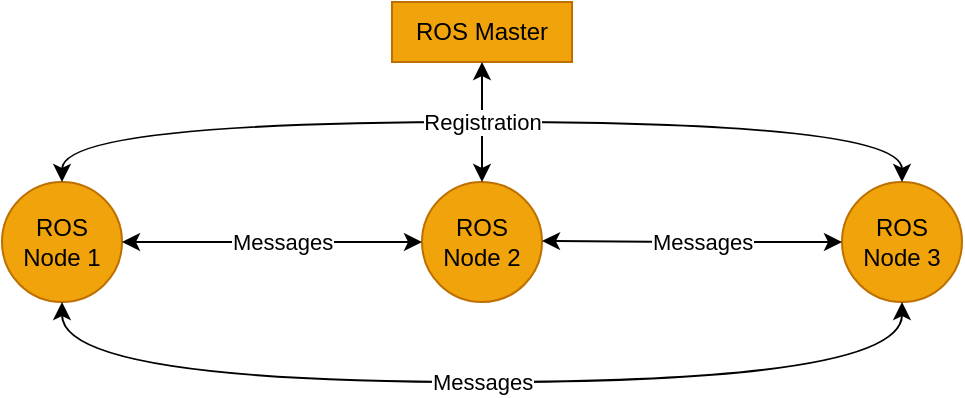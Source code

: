 <mxfile version="14.5.1" type="device"><diagram id="gvfypthtSo4LmyFIOMvb" name="Page-1"><mxGraphModel dx="1355" dy="825" grid="0" gridSize="10" guides="1" tooltips="1" connect="1" arrows="1" fold="1" page="1" pageScale="1" pageWidth="850" pageHeight="1100" math="0" shadow="0"><root><mxCell id="0"/><mxCell id="1" parent="0"/><mxCell id="joOSuoQb3K8tcKTk237g-1" value="&lt;font color=&quot;#000000&quot;&gt;ROS&lt;br&gt;Node 1&lt;/font&gt;" style="ellipse;whiteSpace=wrap;html=1;aspect=fixed;fillColor=#f0a30a;strokeColor=#BD7000;fontColor=#ffffff;" parent="1" vertex="1"><mxGeometry x="140" y="360" width="60" height="60" as="geometry"/></mxCell><mxCell id="joOSuoQb3K8tcKTk237g-2" value="&lt;font color=&quot;#000000&quot;&gt;ROS&lt;br&gt;Node 2&lt;/font&gt;" style="ellipse;whiteSpace=wrap;html=1;aspect=fixed;fillColor=#f0a30a;strokeColor=#BD7000;fontColor=#ffffff;" parent="1" vertex="1"><mxGeometry x="350" y="360" width="60" height="60" as="geometry"/></mxCell><mxCell id="joOSuoQb3K8tcKTk237g-3" value="&lt;font color=&quot;#000000&quot;&gt;ROS&lt;br&gt;Node 3&lt;/font&gt;" style="ellipse;whiteSpace=wrap;html=1;aspect=fixed;fillColor=#f0a30a;strokeColor=#BD7000;fontColor=#ffffff;" parent="1" vertex="1"><mxGeometry x="560" y="360" width="60" height="60" as="geometry"/></mxCell><mxCell id="joOSuoQb3K8tcKTk237g-4" value="&lt;font color=&quot;#000000&quot;&gt;ROS Master&lt;/font&gt;" style="rounded=0;whiteSpace=wrap;html=1;fillColor=#f0a30a;strokeColor=#BD7000;fontColor=#ffffff;" parent="1" vertex="1"><mxGeometry x="335" y="270" width="90" height="30" as="geometry"/></mxCell><mxCell id="joOSuoQb3K8tcKTk237g-5" value="" style="endArrow=classic;startArrow=classic;html=1;entryX=0.5;entryY=1;entryDx=0;entryDy=0;exitX=0.5;exitY=1;exitDx=0;exitDy=0;edgeStyle=orthogonalEdgeStyle;curved=1;" parent="1" source="joOSuoQb3K8tcKTk237g-1" target="joOSuoQb3K8tcKTk237g-3" edge="1"><mxGeometry width="50" height="50" relative="1" as="geometry"><mxPoint x="390" y="550" as="sourcePoint"/><mxPoint x="440" y="500" as="targetPoint"/><Array as="points"><mxPoint x="170" y="460"/><mxPoint x="590" y="460"/></Array></mxGeometry></mxCell><mxCell id="joOSuoQb3K8tcKTk237g-20" value="Messages" style="edgeLabel;html=1;align=center;verticalAlign=middle;resizable=0;points=[];" parent="joOSuoQb3K8tcKTk237g-5" vertex="1" connectable="0"><mxGeometry x="-0.048" relative="1" as="geometry"><mxPoint x="12" as="offset"/></mxGeometry></mxCell><mxCell id="joOSuoQb3K8tcKTk237g-6" value="" style="endArrow=classic;startArrow=classic;html=1;entryX=0;entryY=0.5;entryDx=0;entryDy=0;exitX=1;exitY=0.5;exitDx=0;exitDy=0;" parent="1" source="joOSuoQb3K8tcKTk237g-1" target="joOSuoQb3K8tcKTk237g-2" edge="1"><mxGeometry width="50" height="50" relative="1" as="geometry"><mxPoint x="60" y="460" as="sourcePoint"/><mxPoint x="110" y="410" as="targetPoint"/><Array as="points"><mxPoint x="280" y="390"/></Array></mxGeometry></mxCell><mxCell id="joOSuoQb3K8tcKTk237g-18" value="Messages" style="edgeLabel;html=1;align=center;verticalAlign=middle;resizable=0;points=[];" parent="joOSuoQb3K8tcKTk237g-6" vertex="1" connectable="0"><mxGeometry x="-0.08" relative="1" as="geometry"><mxPoint x="11" as="offset"/></mxGeometry></mxCell><mxCell id="joOSuoQb3K8tcKTk237g-7" value="" style="endArrow=classic;startArrow=classic;html=1;exitX=1;exitY=0.5;exitDx=0;exitDy=0;" parent="1" target="joOSuoQb3K8tcKTk237g-3" edge="1"><mxGeometry width="50" height="50" relative="1" as="geometry"><mxPoint x="410" y="389.5" as="sourcePoint"/><mxPoint x="530" y="390" as="targetPoint"/><Array as="points"><mxPoint x="490" y="390"/></Array></mxGeometry></mxCell><mxCell id="joOSuoQb3K8tcKTk237g-19" value="Messages" style="edgeLabel;html=1;align=center;verticalAlign=middle;resizable=0;points=[];" parent="joOSuoQb3K8tcKTk237g-7" vertex="1" connectable="0"><mxGeometry x="0.253" y="-3" relative="1" as="geometry"><mxPoint x="-14" y="-3" as="offset"/></mxGeometry></mxCell><mxCell id="joOSuoQb3K8tcKTk237g-8" value="" style="endArrow=classic;startArrow=classic;html=1;entryX=0.5;entryY=0;entryDx=0;entryDy=0;exitX=0.5;exitY=0;exitDx=0;exitDy=0;edgeStyle=orthogonalEdgeStyle;curved=1;" parent="1" source="joOSuoQb3K8tcKTk237g-1" target="joOSuoQb3K8tcKTk237g-3" edge="1"><mxGeometry width="50" height="50" relative="1" as="geometry"><mxPoint x="160" y="350" as="sourcePoint"/><mxPoint x="210" y="300" as="targetPoint"/><Array as="points"><mxPoint x="170" y="330"/><mxPoint x="590" y="330"/></Array></mxGeometry></mxCell><mxCell id="joOSuoQb3K8tcKTk237g-9" value="" style="endArrow=classic;startArrow=classic;html=1;entryX=0.5;entryY=1;entryDx=0;entryDy=0;exitX=0.5;exitY=0;exitDx=0;exitDy=0;" parent="1" source="joOSuoQb3K8tcKTk237g-2" target="joOSuoQb3K8tcKTk237g-4" edge="1"><mxGeometry width="50" height="50" relative="1" as="geometry"><mxPoint x="100" y="320" as="sourcePoint"/><mxPoint x="150" y="270" as="targetPoint"/></mxGeometry></mxCell><mxCell id="joOSuoQb3K8tcKTk237g-11" value="Registration" style="edgeLabel;html=1;align=center;verticalAlign=middle;resizable=0;points=[];" parent="1" vertex="1" connectable="0"><mxGeometry x="380" y="330" as="geometry"/></mxCell></root></mxGraphModel></diagram></mxfile>